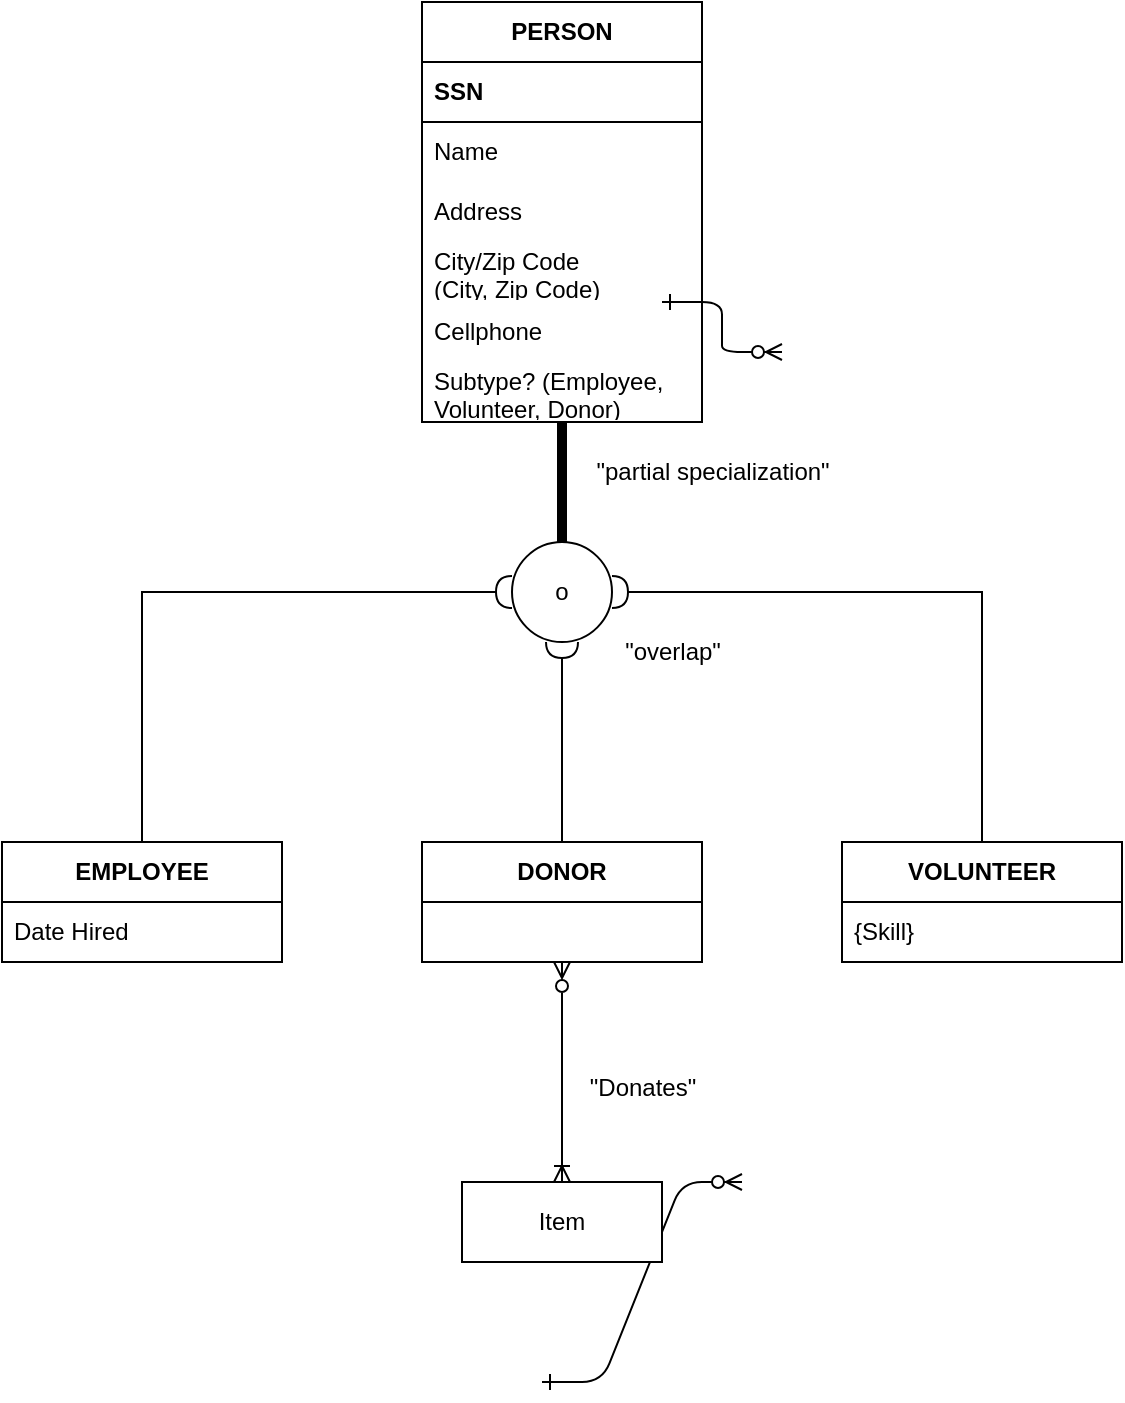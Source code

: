 <mxfile version="26.0.11" pages="2">
  <diagram id="R2lEEEUBdFMjLlhIrx00" name="Exercise 1">
    <mxGraphModel dx="855" dy="570" grid="1" gridSize="10" guides="1" tooltips="1" connect="1" arrows="1" fold="1" page="1" pageScale="1" pageWidth="850" pageHeight="1100" math="0" shadow="0" extFonts="Permanent Marker^https://fonts.googleapis.com/css?family=Permanent+Marker">
      <root>
        <mxCell id="0" />
        <mxCell id="1" parent="0" />
        <mxCell id="C-vyLk0tnHw3VtMMgP7b-1" value="" style="edgeStyle=entityRelationEdgeStyle;endArrow=ERzeroToMany;startArrow=ERone;endFill=1;startFill=0;" parent="1" source="C-vyLk0tnHw3VtMMgP7b-24" target="C-vyLk0tnHw3VtMMgP7b-6" edge="1">
          <mxGeometry width="100" height="100" relative="1" as="geometry">
            <mxPoint x="340" y="720" as="sourcePoint" />
            <mxPoint x="440" y="620" as="targetPoint" />
          </mxGeometry>
        </mxCell>
        <mxCell id="C-vyLk0tnHw3VtMMgP7b-12" value="" style="edgeStyle=entityRelationEdgeStyle;endArrow=ERzeroToMany;startArrow=ERone;endFill=1;startFill=0;" parent="1" source="C-vyLk0tnHw3VtMMgP7b-3" target="C-vyLk0tnHw3VtMMgP7b-17" edge="1">
          <mxGeometry width="100" height="100" relative="1" as="geometry">
            <mxPoint x="400" y="180" as="sourcePoint" />
            <mxPoint x="460" y="205" as="targetPoint" />
          </mxGeometry>
        </mxCell>
        <mxCell id="-JVhzOyHGudoEa-SjRbQ-12" value="&lt;b&gt;PERSON&lt;/b&gt;" style="swimlane;fontStyle=0;childLayout=stackLayout;horizontal=1;startSize=30;horizontalStack=0;resizeParent=1;resizeParentMax=0;resizeLast=0;collapsible=1;marginBottom=0;whiteSpace=wrap;html=1;" vertex="1" parent="1">
          <mxGeometry x="280" y="30" width="140" height="210" as="geometry" />
        </mxCell>
        <mxCell id="-JVhzOyHGudoEa-SjRbQ-13" value="SSN" style="text;strokeColor=default;fillColor=none;align=left;verticalAlign=middle;spacingLeft=4;spacingRight=4;overflow=hidden;points=[[0,0.5],[1,0.5]];portConstraint=eastwest;rotatable=0;whiteSpace=wrap;html=1;fontStyle=1" vertex="1" parent="-JVhzOyHGudoEa-SjRbQ-12">
          <mxGeometry y="30" width="140" height="30" as="geometry" />
        </mxCell>
        <mxCell id="-JVhzOyHGudoEa-SjRbQ-14" value="Name&lt;span style=&quot;white-space: pre;&quot;&gt;&#x9;&lt;/span&gt;" style="text;strokeColor=none;fillColor=none;align=left;verticalAlign=middle;spacingLeft=4;spacingRight=4;overflow=hidden;points=[[0,0.5],[1,0.5]];portConstraint=eastwest;rotatable=0;whiteSpace=wrap;html=1;" vertex="1" parent="-JVhzOyHGudoEa-SjRbQ-12">
          <mxGeometry y="60" width="140" height="30" as="geometry" />
        </mxCell>
        <mxCell id="-JVhzOyHGudoEa-SjRbQ-15" value="Address" style="text;strokeColor=none;fillColor=none;align=left;verticalAlign=middle;spacingLeft=4;spacingRight=4;overflow=hidden;points=[[0,0.5],[1,0.5]];portConstraint=eastwest;rotatable=0;whiteSpace=wrap;html=1;" vertex="1" parent="-JVhzOyHGudoEa-SjRbQ-12">
          <mxGeometry y="90" width="140" height="30" as="geometry" />
        </mxCell>
        <mxCell id="-JVhzOyHGudoEa-SjRbQ-21" value="City/Zip Code&lt;div&gt;(City, Zip Code)&lt;/div&gt;" style="text;strokeColor=none;fillColor=none;align=left;verticalAlign=middle;spacingLeft=4;spacingRight=4;overflow=hidden;points=[[0,0.5],[1,0.5]];portConstraint=eastwest;rotatable=0;whiteSpace=wrap;html=1;" vertex="1" parent="-JVhzOyHGudoEa-SjRbQ-12">
          <mxGeometry y="120" width="140" height="30" as="geometry" />
        </mxCell>
        <mxCell id="-JVhzOyHGudoEa-SjRbQ-20" value="Cellphone" style="text;strokeColor=none;fillColor=none;align=left;verticalAlign=middle;spacingLeft=4;spacingRight=4;overflow=hidden;points=[[0,0.5],[1,0.5]];portConstraint=eastwest;rotatable=0;whiteSpace=wrap;html=1;" vertex="1" parent="-JVhzOyHGudoEa-SjRbQ-12">
          <mxGeometry y="150" width="140" height="30" as="geometry" />
        </mxCell>
        <mxCell id="-JVhzOyHGudoEa-SjRbQ-74" value="Subtype? (Employee, Volunteer, Donor)" style="text;strokeColor=none;fillColor=none;align=left;verticalAlign=middle;spacingLeft=4;spacingRight=4;overflow=hidden;points=[[0,0.5],[1,0.5]];portConstraint=eastwest;rotatable=0;whiteSpace=wrap;html=1;" vertex="1" parent="-JVhzOyHGudoEa-SjRbQ-12">
          <mxGeometry y="180" width="140" height="30" as="geometry" />
        </mxCell>
        <mxCell id="-JVhzOyHGudoEa-SjRbQ-63" style="edgeStyle=orthogonalEdgeStyle;rounded=0;orthogonalLoop=1;jettySize=auto;html=1;entryX=0;entryY=0.5;entryDx=0;entryDy=0;endArrow=halfCircle;startFill=0;endFill=0;" edge="1" parent="1" source="-JVhzOyHGudoEa-SjRbQ-22" target="-JVhzOyHGudoEa-SjRbQ-35">
          <mxGeometry relative="1" as="geometry">
            <Array as="points">
              <mxPoint x="140" y="325" />
            </Array>
          </mxGeometry>
        </mxCell>
        <mxCell id="-JVhzOyHGudoEa-SjRbQ-22" value="&lt;b&gt;EMPLOYEE&lt;/b&gt;" style="swimlane;fontStyle=0;childLayout=stackLayout;horizontal=1;startSize=30;horizontalStack=0;resizeParent=1;resizeParentMax=0;resizeLast=0;collapsible=1;marginBottom=0;whiteSpace=wrap;html=1;" vertex="1" parent="1">
          <mxGeometry x="70" y="450" width="140" height="60" as="geometry" />
        </mxCell>
        <mxCell id="-JVhzOyHGudoEa-SjRbQ-24" value="Date Hired" style="text;strokeColor=none;fillColor=none;align=left;verticalAlign=middle;spacingLeft=4;spacingRight=4;overflow=hidden;points=[[0,0.5],[1,0.5]];portConstraint=eastwest;rotatable=0;whiteSpace=wrap;html=1;" vertex="1" parent="-JVhzOyHGudoEa-SjRbQ-22">
          <mxGeometry y="30" width="140" height="30" as="geometry" />
        </mxCell>
        <mxCell id="-JVhzOyHGudoEa-SjRbQ-28" value="&lt;b&gt;VOLUNTEER&lt;/b&gt;" style="swimlane;fontStyle=0;childLayout=stackLayout;horizontal=1;startSize=30;horizontalStack=0;resizeParent=1;resizeParentMax=0;resizeLast=0;collapsible=1;marginBottom=0;whiteSpace=wrap;html=1;" vertex="1" parent="1">
          <mxGeometry x="490" y="450" width="140" height="60" as="geometry" />
        </mxCell>
        <mxCell id="-JVhzOyHGudoEa-SjRbQ-29" value="{Skill}" style="text;strokeColor=none;fillColor=none;align=left;verticalAlign=middle;spacingLeft=4;spacingRight=4;overflow=hidden;points=[[0,0.5],[1,0.5]];portConstraint=eastwest;rotatable=0;whiteSpace=wrap;html=1;" vertex="1" parent="-JVhzOyHGudoEa-SjRbQ-28">
          <mxGeometry y="30" width="140" height="30" as="geometry" />
        </mxCell>
        <mxCell id="-JVhzOyHGudoEa-SjRbQ-64" style="edgeStyle=orthogonalEdgeStyle;rounded=0;orthogonalLoop=1;jettySize=auto;html=1;entryX=0.5;entryY=1;entryDx=0;entryDy=0;endArrow=halfCircle;startFill=0;endFill=0;" edge="1" parent="1" source="-JVhzOyHGudoEa-SjRbQ-30" target="-JVhzOyHGudoEa-SjRbQ-35">
          <mxGeometry relative="1" as="geometry" />
        </mxCell>
        <mxCell id="-JVhzOyHGudoEa-SjRbQ-30" value="&lt;b&gt;DONOR&lt;/b&gt;" style="swimlane;fontStyle=0;childLayout=stackLayout;horizontal=1;startSize=30;horizontalStack=0;resizeParent=1;resizeParentMax=0;resizeLast=0;collapsible=1;marginBottom=0;whiteSpace=wrap;html=1;" vertex="1" parent="1">
          <mxGeometry x="280" y="450" width="140" height="60" as="geometry" />
        </mxCell>
        <mxCell id="-JVhzOyHGudoEa-SjRbQ-59" style="edgeStyle=orthogonalEdgeStyle;rounded=0;orthogonalLoop=1;jettySize=auto;html=1;endArrow=none;startFill=0;curved=0;shadow=0;jumpSize=12;strokeWidth=5;" edge="1" parent="1" source="-JVhzOyHGudoEa-SjRbQ-35" target="-JVhzOyHGudoEa-SjRbQ-12">
          <mxGeometry relative="1" as="geometry" />
        </mxCell>
        <mxCell id="-JVhzOyHGudoEa-SjRbQ-65" style="edgeStyle=orthogonalEdgeStyle;rounded=0;orthogonalLoop=1;jettySize=auto;html=1;entryX=0.5;entryY=0;entryDx=0;entryDy=0;endArrow=none;startFill=0;startArrow=halfCircle;" edge="1" parent="1" source="-JVhzOyHGudoEa-SjRbQ-35" target="-JVhzOyHGudoEa-SjRbQ-28">
          <mxGeometry relative="1" as="geometry" />
        </mxCell>
        <mxCell id="-JVhzOyHGudoEa-SjRbQ-35" value="o" style="ellipse;whiteSpace=wrap;html=1;aspect=fixed;" vertex="1" parent="1">
          <mxGeometry x="325" y="300" width="50" height="50" as="geometry" />
        </mxCell>
        <mxCell id="-JVhzOyHGudoEa-SjRbQ-69" style="edgeStyle=orthogonalEdgeStyle;rounded=0;orthogonalLoop=1;jettySize=auto;html=1;endArrow=ERzeroToMany;endFill=0;startArrow=ERoneToMany;startFill=0;" edge="1" parent="1" source="-JVhzOyHGudoEa-SjRbQ-68" target="-JVhzOyHGudoEa-SjRbQ-30">
          <mxGeometry relative="1" as="geometry" />
        </mxCell>
        <mxCell id="-JVhzOyHGudoEa-SjRbQ-68" value="Item" style="whiteSpace=wrap;html=1;align=center;" vertex="1" parent="1">
          <mxGeometry x="300" y="620" width="100" height="40" as="geometry" />
        </mxCell>
        <mxCell id="-JVhzOyHGudoEa-SjRbQ-71" value="&quot;Donates&quot;" style="text;html=1;align=center;verticalAlign=middle;resizable=0;points=[];autosize=1;strokeColor=none;fillColor=none;" vertex="1" parent="1">
          <mxGeometry x="350" y="558" width="80" height="30" as="geometry" />
        </mxCell>
        <mxCell id="-JVhzOyHGudoEa-SjRbQ-72" value="&quot;partial specialization&quot;" style="text;html=1;align=center;verticalAlign=middle;resizable=0;points=[];autosize=1;strokeColor=none;fillColor=none;" vertex="1" parent="1">
          <mxGeometry x="355" y="250" width="140" height="30" as="geometry" />
        </mxCell>
        <mxCell id="-JVhzOyHGudoEa-SjRbQ-73" value="&quot;overlap&quot;" style="text;html=1;align=center;verticalAlign=middle;resizable=0;points=[];autosize=1;strokeColor=none;fillColor=none;" vertex="1" parent="1">
          <mxGeometry x="370" y="340" width="70" height="30" as="geometry" />
        </mxCell>
      </root>
    </mxGraphModel>
  </diagram>
  <diagram id="mgGNEhbARVzYM9EFW3mI" name="Exercise 2">
    <mxGraphModel dx="1742" dy="595" grid="1" gridSize="10" guides="1" tooltips="1" connect="1" arrows="1" fold="1" page="1" pageScale="1" pageWidth="850" pageHeight="1100" math="0" shadow="0">
      <root>
        <mxCell id="0" />
        <mxCell id="1" parent="0" />
        <mxCell id="lEz5nT4TfX7YD9l46hH_-31" style="edgeStyle=orthogonalEdgeStyle;rounded=0;orthogonalLoop=1;jettySize=auto;html=1;endArrow=none;startFill=0;strokeWidth=4;shape=link;" edge="1" parent="1" source="lEz5nT4TfX7YD9l46hH_-5" target="lEz5nT4TfX7YD9l46hH_-9">
          <mxGeometry relative="1" as="geometry" />
        </mxCell>
        <mxCell id="lEz5nT4TfX7YD9l46hH_-5" value="OFFERING" style="swimlane;fontStyle=1;childLayout=stackLayout;horizontal=1;startSize=26;horizontalStack=0;resizeParent=1;resizeParentMax=0;resizeLast=0;collapsible=1;marginBottom=0;align=center;fontSize=14;" vertex="1" parent="1">
          <mxGeometry x="260" y="120" width="160" height="86" as="geometry" />
        </mxCell>
        <mxCell id="lEz5nT4TfX7YD9l46hH_-6" value="&lt;b&gt;OFFERING_ID (ID)&lt;/b&gt;" style="text;strokeColor=default;fillColor=none;spacingLeft=4;spacingRight=4;overflow=hidden;rotatable=0;points=[[0,0.5],[1,0.5]];portConstraint=eastwest;fontSize=12;whiteSpace=wrap;html=1;" vertex="1" parent="lEz5nT4TfX7YD9l46hH_-5">
          <mxGeometry y="26" width="160" height="30" as="geometry" />
        </mxCell>
        <mxCell id="lEz5nT4TfX7YD9l46hH_-7" value="description" style="text;strokeColor=none;fillColor=none;spacingLeft=4;spacingRight=4;overflow=hidden;rotatable=0;points=[[0,0.5],[1,0.5]];portConstraint=eastwest;fontSize=12;whiteSpace=wrap;html=1;" vertex="1" parent="lEz5nT4TfX7YD9l46hH_-5">
          <mxGeometry y="56" width="160" height="30" as="geometry" />
        </mxCell>
        <mxCell id="lEz5nT4TfX7YD9l46hH_-33" style="edgeStyle=orthogonalEdgeStyle;rounded=0;orthogonalLoop=1;jettySize=auto;html=1;endArrow=none;startFill=0;startArrow=halfCircle;" edge="1" parent="1" source="lEz5nT4TfX7YD9l46hH_-9" target="lEz5nT4TfX7YD9l46hH_-10">
          <mxGeometry relative="1" as="geometry" />
        </mxCell>
        <mxCell id="lEz5nT4TfX7YD9l46hH_-34" style="edgeStyle=orthogonalEdgeStyle;rounded=0;orthogonalLoop=1;jettySize=auto;html=1;endArrow=none;startFill=0;startArrow=halfCircle;" edge="1" parent="1" source="lEz5nT4TfX7YD9l46hH_-9" target="lEz5nT4TfX7YD9l46hH_-15">
          <mxGeometry relative="1" as="geometry" />
        </mxCell>
        <mxCell id="lEz5nT4TfX7YD9l46hH_-9" value="d" style="ellipse;whiteSpace=wrap;html=1;aspect=fixed;" vertex="1" parent="1">
          <mxGeometry x="320" y="240" width="40" height="40" as="geometry" />
        </mxCell>
        <mxCell id="lEz5nT4TfX7YD9l46hH_-10" value="PRODUCT" style="swimlane;fontStyle=1;childLayout=stackLayout;horizontal=1;startSize=26;horizontalStack=0;resizeParent=1;resizeParentMax=0;resizeLast=0;collapsible=1;marginBottom=0;align=center;fontSize=14;" vertex="1" parent="1">
          <mxGeometry x="120" y="320" width="160" height="116" as="geometry" />
        </mxCell>
        <mxCell id="lEz5nT4TfX7YD9l46hH_-11" value="name" style="text;strokeColor=default;fillColor=none;spacingLeft=4;spacingRight=4;overflow=hidden;rotatable=0;points=[[0,0.5],[1,0.5]];portConstraint=eastwest;fontSize=12;whiteSpace=wrap;html=1;" vertex="1" parent="lEz5nT4TfX7YD9l46hH_-10">
          <mxGeometry y="26" width="160" height="30" as="geometry" />
        </mxCell>
        <mxCell id="lEz5nT4TfX7YD9l46hH_-12" value="standard_price" style="text;strokeColor=none;fillColor=none;spacingLeft=4;spacingRight=4;overflow=hidden;rotatable=0;points=[[0,0.5],[1,0.5]];portConstraint=eastwest;fontSize=12;whiteSpace=wrap;html=1;" vertex="1" parent="lEz5nT4TfX7YD9l46hH_-10">
          <mxGeometry y="56" width="160" height="30" as="geometry" />
        </mxCell>
        <mxCell id="lEz5nT4TfX7YD9l46hH_-14" value="date_of_first_release" style="text;strokeColor=none;fillColor=none;spacingLeft=4;spacingRight=4;overflow=hidden;rotatable=0;points=[[0,0.5],[1,0.5]];portConstraint=eastwest;fontSize=12;whiteSpace=wrap;html=1;" vertex="1" parent="lEz5nT4TfX7YD9l46hH_-10">
          <mxGeometry y="86" width="160" height="30" as="geometry" />
        </mxCell>
        <mxCell id="lEz5nT4TfX7YD9l46hH_-35" style="edgeStyle=orthogonalEdgeStyle;rounded=0;orthogonalLoop=1;jettySize=auto;html=1;shape=link;strokeWidth=5;" edge="1" parent="1" source="lEz5nT4TfX7YD9l46hH_-15" target="lEz5nT4TfX7YD9l46hH_-19">
          <mxGeometry relative="1" as="geometry" />
        </mxCell>
        <mxCell id="lEz5nT4TfX7YD9l46hH_-15" value="SERVICE" style="swimlane;fontStyle=1;childLayout=stackLayout;horizontal=1;startSize=26;horizontalStack=0;resizeParent=1;resizeParentMax=0;resizeLast=0;collapsible=1;marginBottom=0;align=center;fontSize=14;" vertex="1" parent="1">
          <mxGeometry x="425" y="320" width="160" height="86" as="geometry" />
        </mxCell>
        <mxCell id="lEz5nT4TfX7YD9l46hH_-16" value="name_of_unit_responsible" style="text;strokeColor=default;fillColor=none;spacingLeft=4;spacingRight=4;overflow=hidden;rotatable=0;points=[[0,0.5],[1,0.5]];portConstraint=eastwest;fontSize=12;whiteSpace=wrap;html=1;" vertex="1" parent="lEz5nT4TfX7YD9l46hH_-15">
          <mxGeometry y="26" width="160" height="30" as="geometry" />
        </mxCell>
        <mxCell id="lEz5nT4TfX7YD9l46hH_-17" value="conditions_of_service" style="text;strokeColor=none;fillColor=none;spacingLeft=4;spacingRight=4;overflow=hidden;rotatable=0;points=[[0,0.5],[1,0.5]];portConstraint=eastwest;fontSize=12;whiteSpace=wrap;html=1;" vertex="1" parent="lEz5nT4TfX7YD9l46hH_-15">
          <mxGeometry y="56" width="160" height="30" as="geometry" />
        </mxCell>
        <mxCell id="lEz5nT4TfX7YD9l46hH_-36" style="edgeStyle=orthogonalEdgeStyle;rounded=0;orthogonalLoop=1;jettySize=auto;html=1;endArrow=none;startFill=0;" edge="1" parent="1" source="lEz5nT4TfX7YD9l46hH_-19" target="lEz5nT4TfX7YD9l46hH_-20">
          <mxGeometry relative="1" as="geometry" />
        </mxCell>
        <mxCell id="lEz5nT4TfX7YD9l46hH_-37" style="edgeStyle=orthogonalEdgeStyle;rounded=0;orthogonalLoop=1;jettySize=auto;html=1;endArrow=none;startFill=0;" edge="1" parent="1" source="lEz5nT4TfX7YD9l46hH_-19" target="lEz5nT4TfX7YD9l46hH_-23">
          <mxGeometry relative="1" as="geometry" />
        </mxCell>
        <mxCell id="lEz5nT4TfX7YD9l46hH_-19" value="&lt;div&gt;d&lt;/div&gt;" style="ellipse;whiteSpace=wrap;html=1;aspect=fixed;" vertex="1" parent="1">
          <mxGeometry x="485" y="450" width="40" height="40" as="geometry" />
        </mxCell>
        <mxCell id="lEz5nT4TfX7YD9l46hH_-39" style="edgeStyle=orthogonalEdgeStyle;rounded=0;orthogonalLoop=1;jettySize=auto;html=1;endArrow=ERone;endFill=0;startArrow=ERzeroToMany;startFill=0;" edge="1" parent="1" source="lEz5nT4TfX7YD9l46hH_-20" target="lEz5nT4TfX7YD9l46hH_-10">
          <mxGeometry relative="1" as="geometry" />
        </mxCell>
        <mxCell id="lEz5nT4TfX7YD9l46hH_-20" value="REPAIR" style="swimlane;fontStyle=1;childLayout=stackLayout;horizontal=1;startSize=26;horizontalStack=0;resizeParent=1;resizeParentMax=0;resizeLast=0;collapsible=1;marginBottom=0;align=center;fontSize=14;" vertex="1" parent="1">
          <mxGeometry x="300" y="522" width="160" height="86" as="geometry" />
        </mxCell>
        <mxCell id="lEz5nT4TfX7YD9l46hH_-21" value="cost" style="text;strokeColor=default;fillColor=none;spacingLeft=4;spacingRight=4;overflow=hidden;rotatable=0;points=[[0,0.5],[1,0.5]];portConstraint=eastwest;fontSize=12;whiteSpace=wrap;html=1;" vertex="1" parent="lEz5nT4TfX7YD9l46hH_-20">
          <mxGeometry y="26" width="160" height="30" as="geometry" />
        </mxCell>
        <mxCell id="lEz5nT4TfX7YD9l46hH_-40" value="product" style="text;strokeColor=default;fillColor=none;spacingLeft=4;spacingRight=4;overflow=hidden;rotatable=0;points=[[0,0.5],[1,0.5]];portConstraint=eastwest;fontSize=12;whiteSpace=wrap;html=1;" vertex="1" parent="lEz5nT4TfX7YD9l46hH_-20">
          <mxGeometry y="56" width="160" height="30" as="geometry" />
        </mxCell>
        <mxCell id="lEz5nT4TfX7YD9l46hH_-23" value="MAINTENANCE" style="swimlane;fontStyle=1;childLayout=stackLayout;horizontal=1;startSize=26;horizontalStack=0;resizeParent=1;resizeParentMax=0;resizeLast=0;collapsible=1;marginBottom=0;align=center;fontSize=14;" vertex="1" parent="1">
          <mxGeometry x="560" y="522" width="160" height="56" as="geometry" />
        </mxCell>
        <mxCell id="lEz5nT4TfX7YD9l46hH_-24" value="hourly_rate" style="text;strokeColor=default;fillColor=none;spacingLeft=4;spacingRight=4;overflow=hidden;rotatable=0;points=[[0,0.5],[1,0.5]];portConstraint=eastwest;fontSize=12;whiteSpace=wrap;html=1;" vertex="1" parent="lEz5nT4TfX7YD9l46hH_-23">
          <mxGeometry y="26" width="160" height="30" as="geometry" />
        </mxCell>
        <mxCell id="lEz5nT4TfX7YD9l46hH_-26" value="CUSTOMER" style="swimlane;fontStyle=1;childLayout=stackLayout;horizontal=1;startSize=26;horizontalStack=0;resizeParent=1;resizeParentMax=0;resizeLast=0;collapsible=1;marginBottom=0;align=center;fontSize=14;" vertex="1" parent="1">
          <mxGeometry x="640" y="120" width="160" height="146" as="geometry" />
        </mxCell>
        <mxCell id="lEz5nT4TfX7YD9l46hH_-27" value="&lt;b&gt;CUSTOMER_ID (ID)&lt;/b&gt;" style="text;strokeColor=default;fillColor=none;spacingLeft=4;spacingRight=4;overflow=hidden;rotatable=0;points=[[0,0.5],[1,0.5]];portConstraint=eastwest;fontSize=12;whiteSpace=wrap;html=1;" vertex="1" parent="lEz5nT4TfX7YD9l46hH_-26">
          <mxGeometry y="26" width="160" height="30" as="geometry" />
        </mxCell>
        <mxCell id="lEz5nT4TfX7YD9l46hH_-28" value="name" style="text;strokeColor=none;fillColor=none;spacingLeft=4;spacingRight=4;overflow=hidden;rotatable=0;points=[[0,0.5],[1,0.5]];portConstraint=eastwest;fontSize=12;whiteSpace=wrap;html=1;" vertex="1" parent="lEz5nT4TfX7YD9l46hH_-26">
          <mxGeometry y="56" width="160" height="30" as="geometry" />
        </mxCell>
        <mxCell id="lEz5nT4TfX7YD9l46hH_-29" value="address" style="text;strokeColor=none;fillColor=none;spacingLeft=4;spacingRight=4;overflow=hidden;rotatable=0;points=[[0,0.5],[1,0.5]];portConstraint=eastwest;fontSize=12;whiteSpace=wrap;html=1;" vertex="1" parent="lEz5nT4TfX7YD9l46hH_-26">
          <mxGeometry y="86" width="160" height="30" as="geometry" />
        </mxCell>
        <mxCell id="lEz5nT4TfX7YD9l46hH_-30" value="phone_number" style="text;strokeColor=none;fillColor=none;spacingLeft=4;spacingRight=4;overflow=hidden;rotatable=0;points=[[0,0.5],[1,0.5]];portConstraint=eastwest;fontSize=12;whiteSpace=wrap;html=1;" vertex="1" parent="lEz5nT4TfX7YD9l46hH_-26">
          <mxGeometry y="116" width="160" height="30" as="geometry" />
        </mxCell>
        <mxCell id="SI7YnToAWSUpJUXdcv06-1" value="A product can have&lt;div&gt;zero or many repairs&lt;/div&gt;" style="text;html=1;align=center;verticalAlign=middle;resizable=0;points=[];autosize=1;strokeColor=none;fillColor=none;" vertex="1" parent="1">
          <mxGeometry x="160" y="578" width="130" height="40" as="geometry" />
        </mxCell>
        <mxCell id="SI7YnToAWSUpJUXdcv06-2" value="A repair can be done on one product" style="text;html=1;align=center;verticalAlign=middle;resizable=0;points=[];autosize=1;strokeColor=none;fillColor=none;" vertex="1" parent="1">
          <mxGeometry x="-40" y="450" width="220" height="30" as="geometry" />
        </mxCell>
      </root>
    </mxGraphModel>
  </diagram>
</mxfile>
